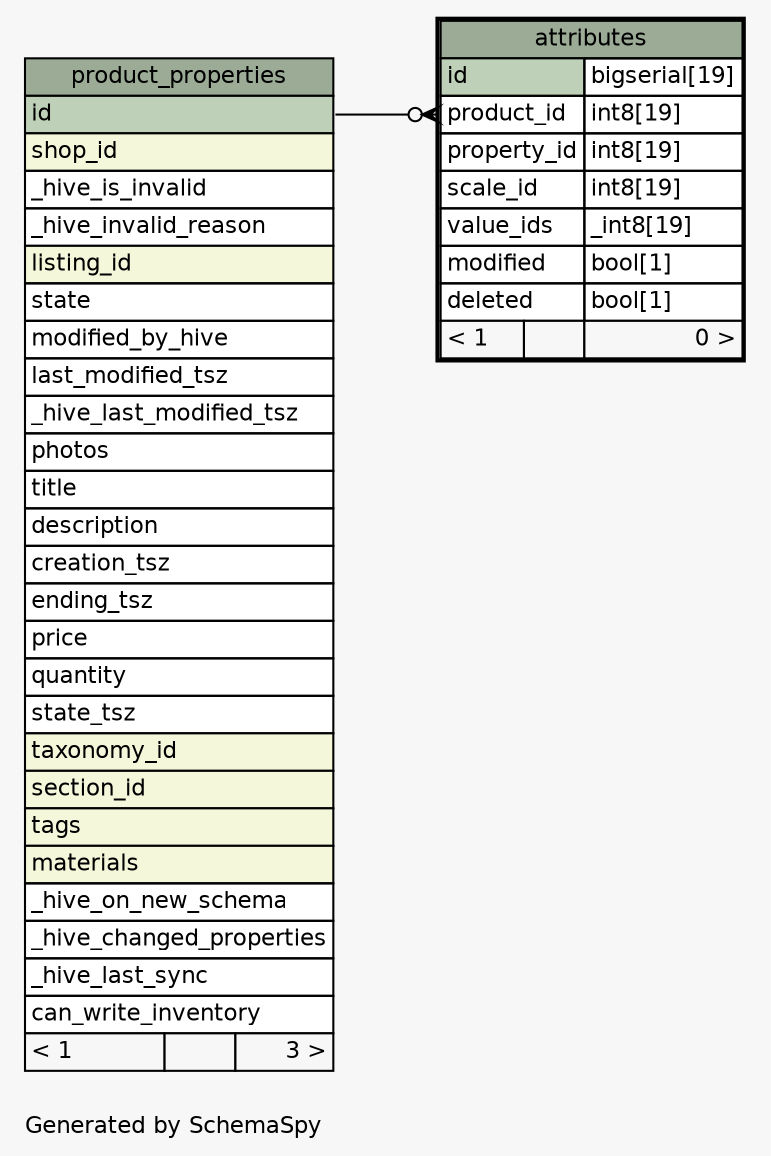 // dot 2.40.1 on Linux 4.12.12-gentoo
// SchemaSpy rev 590
digraph "oneDegreeRelationshipsDiagram" {
  graph [
    rankdir="RL"
    bgcolor="#f7f7f7"
    label="\nGenerated by SchemaSpy"
    labeljust="l"
    nodesep="0.18"
    ranksep="0.46"
    fontname="Helvetica"
    fontsize="11"
  ];
  node [
    fontname="Helvetica"
    fontsize="11"
    shape="plaintext"
  ];
  edge [
    arrowsize="0.8"
  ];
  "attributes":"product_id":w -> "product_properties":"id":e [arrowhead=none dir=back arrowtail=crowodot];
  "attributes" [
    label=<
    <TABLE BORDER="2" CELLBORDER="1" CELLSPACING="0" BGCOLOR="#ffffff">
      <TR><TD COLSPAN="3" BGCOLOR="#9bab96" ALIGN="CENTER">attributes</TD></TR>
      <TR><TD PORT="id" COLSPAN="2" BGCOLOR="#bed1b8" ALIGN="LEFT">id</TD><TD PORT="id.type" ALIGN="LEFT">bigserial[19]</TD></TR>
      <TR><TD PORT="product_id" COLSPAN="2" ALIGN="LEFT">product_id</TD><TD PORT="product_id.type" ALIGN="LEFT">int8[19]</TD></TR>
      <TR><TD PORT="property_id" COLSPAN="2" ALIGN="LEFT">property_id</TD><TD PORT="property_id.type" ALIGN="LEFT">int8[19]</TD></TR>
      <TR><TD PORT="scale_id" COLSPAN="2" ALIGN="LEFT">scale_id</TD><TD PORT="scale_id.type" ALIGN="LEFT">int8[19]</TD></TR>
      <TR><TD PORT="value_ids" COLSPAN="2" ALIGN="LEFT">value_ids</TD><TD PORT="value_ids.type" ALIGN="LEFT">_int8[19]</TD></TR>
      <TR><TD PORT="modified" COLSPAN="2" ALIGN="LEFT">modified</TD><TD PORT="modified.type" ALIGN="LEFT">bool[1]</TD></TR>
      <TR><TD PORT="deleted" COLSPAN="2" ALIGN="LEFT">deleted</TD><TD PORT="deleted.type" ALIGN="LEFT">bool[1]</TD></TR>
      <TR><TD ALIGN="LEFT" BGCOLOR="#f7f7f7">&lt; 1</TD><TD ALIGN="RIGHT" BGCOLOR="#f7f7f7">  </TD><TD ALIGN="RIGHT" BGCOLOR="#f7f7f7">0 &gt;</TD></TR>
    </TABLE>>
    URL="attributes.html"
    tooltip="attributes"
  ];
  "product_properties" [
    label=<
    <TABLE BORDER="0" CELLBORDER="1" CELLSPACING="0" BGCOLOR="#ffffff">
      <TR><TD COLSPAN="3" BGCOLOR="#9bab96" ALIGN="CENTER">product_properties</TD></TR>
      <TR><TD PORT="id" COLSPAN="3" BGCOLOR="#bed1b8" ALIGN="LEFT">id</TD></TR>
      <TR><TD PORT="shop_id" COLSPAN="3" BGCOLOR="#f4f7da" ALIGN="LEFT">shop_id</TD></TR>
      <TR><TD PORT="_hive_is_invalid" COLSPAN="3" ALIGN="LEFT">_hive_is_invalid</TD></TR>
      <TR><TD PORT="_hive_invalid_reason" COLSPAN="3" ALIGN="LEFT">_hive_invalid_reason</TD></TR>
      <TR><TD PORT="listing_id" COLSPAN="3" BGCOLOR="#f4f7da" ALIGN="LEFT">listing_id</TD></TR>
      <TR><TD PORT="state" COLSPAN="3" ALIGN="LEFT">state</TD></TR>
      <TR><TD PORT="modified_by_hive" COLSPAN="3" ALIGN="LEFT">modified_by_hive</TD></TR>
      <TR><TD PORT="last_modified_tsz" COLSPAN="3" ALIGN="LEFT">last_modified_tsz</TD></TR>
      <TR><TD PORT="_hive_last_modified_tsz" COLSPAN="3" ALIGN="LEFT">_hive_last_modified_tsz</TD></TR>
      <TR><TD PORT="photos" COLSPAN="3" ALIGN="LEFT">photos</TD></TR>
      <TR><TD PORT="title" COLSPAN="3" ALIGN="LEFT">title</TD></TR>
      <TR><TD PORT="description" COLSPAN="3" ALIGN="LEFT">description</TD></TR>
      <TR><TD PORT="creation_tsz" COLSPAN="3" ALIGN="LEFT">creation_tsz</TD></TR>
      <TR><TD PORT="ending_tsz" COLSPAN="3" ALIGN="LEFT">ending_tsz</TD></TR>
      <TR><TD PORT="price" COLSPAN="3" ALIGN="LEFT">price</TD></TR>
      <TR><TD PORT="quantity" COLSPAN="3" ALIGN="LEFT">quantity</TD></TR>
      <TR><TD PORT="state_tsz" COLSPAN="3" ALIGN="LEFT">state_tsz</TD></TR>
      <TR><TD PORT="taxonomy_id" COLSPAN="3" BGCOLOR="#f4f7da" ALIGN="LEFT">taxonomy_id</TD></TR>
      <TR><TD PORT="section_id" COLSPAN="3" BGCOLOR="#f4f7da" ALIGN="LEFT">section_id</TD></TR>
      <TR><TD PORT="tags" COLSPAN="3" BGCOLOR="#f4f7da" ALIGN="LEFT">tags</TD></TR>
      <TR><TD PORT="materials" COLSPAN="3" BGCOLOR="#f4f7da" ALIGN="LEFT">materials</TD></TR>
      <TR><TD PORT="_hive_on_new_schema" COLSPAN="3" ALIGN="LEFT">_hive_on_new_schema</TD></TR>
      <TR><TD PORT="_hive_changed_properties" COLSPAN="3" ALIGN="LEFT">_hive_changed_properties</TD></TR>
      <TR><TD PORT="_hive_last_sync" COLSPAN="3" ALIGN="LEFT">_hive_last_sync</TD></TR>
      <TR><TD PORT="can_write_inventory" COLSPAN="3" ALIGN="LEFT">can_write_inventory</TD></TR>
      <TR><TD ALIGN="LEFT" BGCOLOR="#f7f7f7">&lt; 1</TD><TD ALIGN="RIGHT" BGCOLOR="#f7f7f7">  </TD><TD ALIGN="RIGHT" BGCOLOR="#f7f7f7">3 &gt;</TD></TR>
    </TABLE>>
    URL="product_properties.html"
    tooltip="product_properties"
  ];
}

